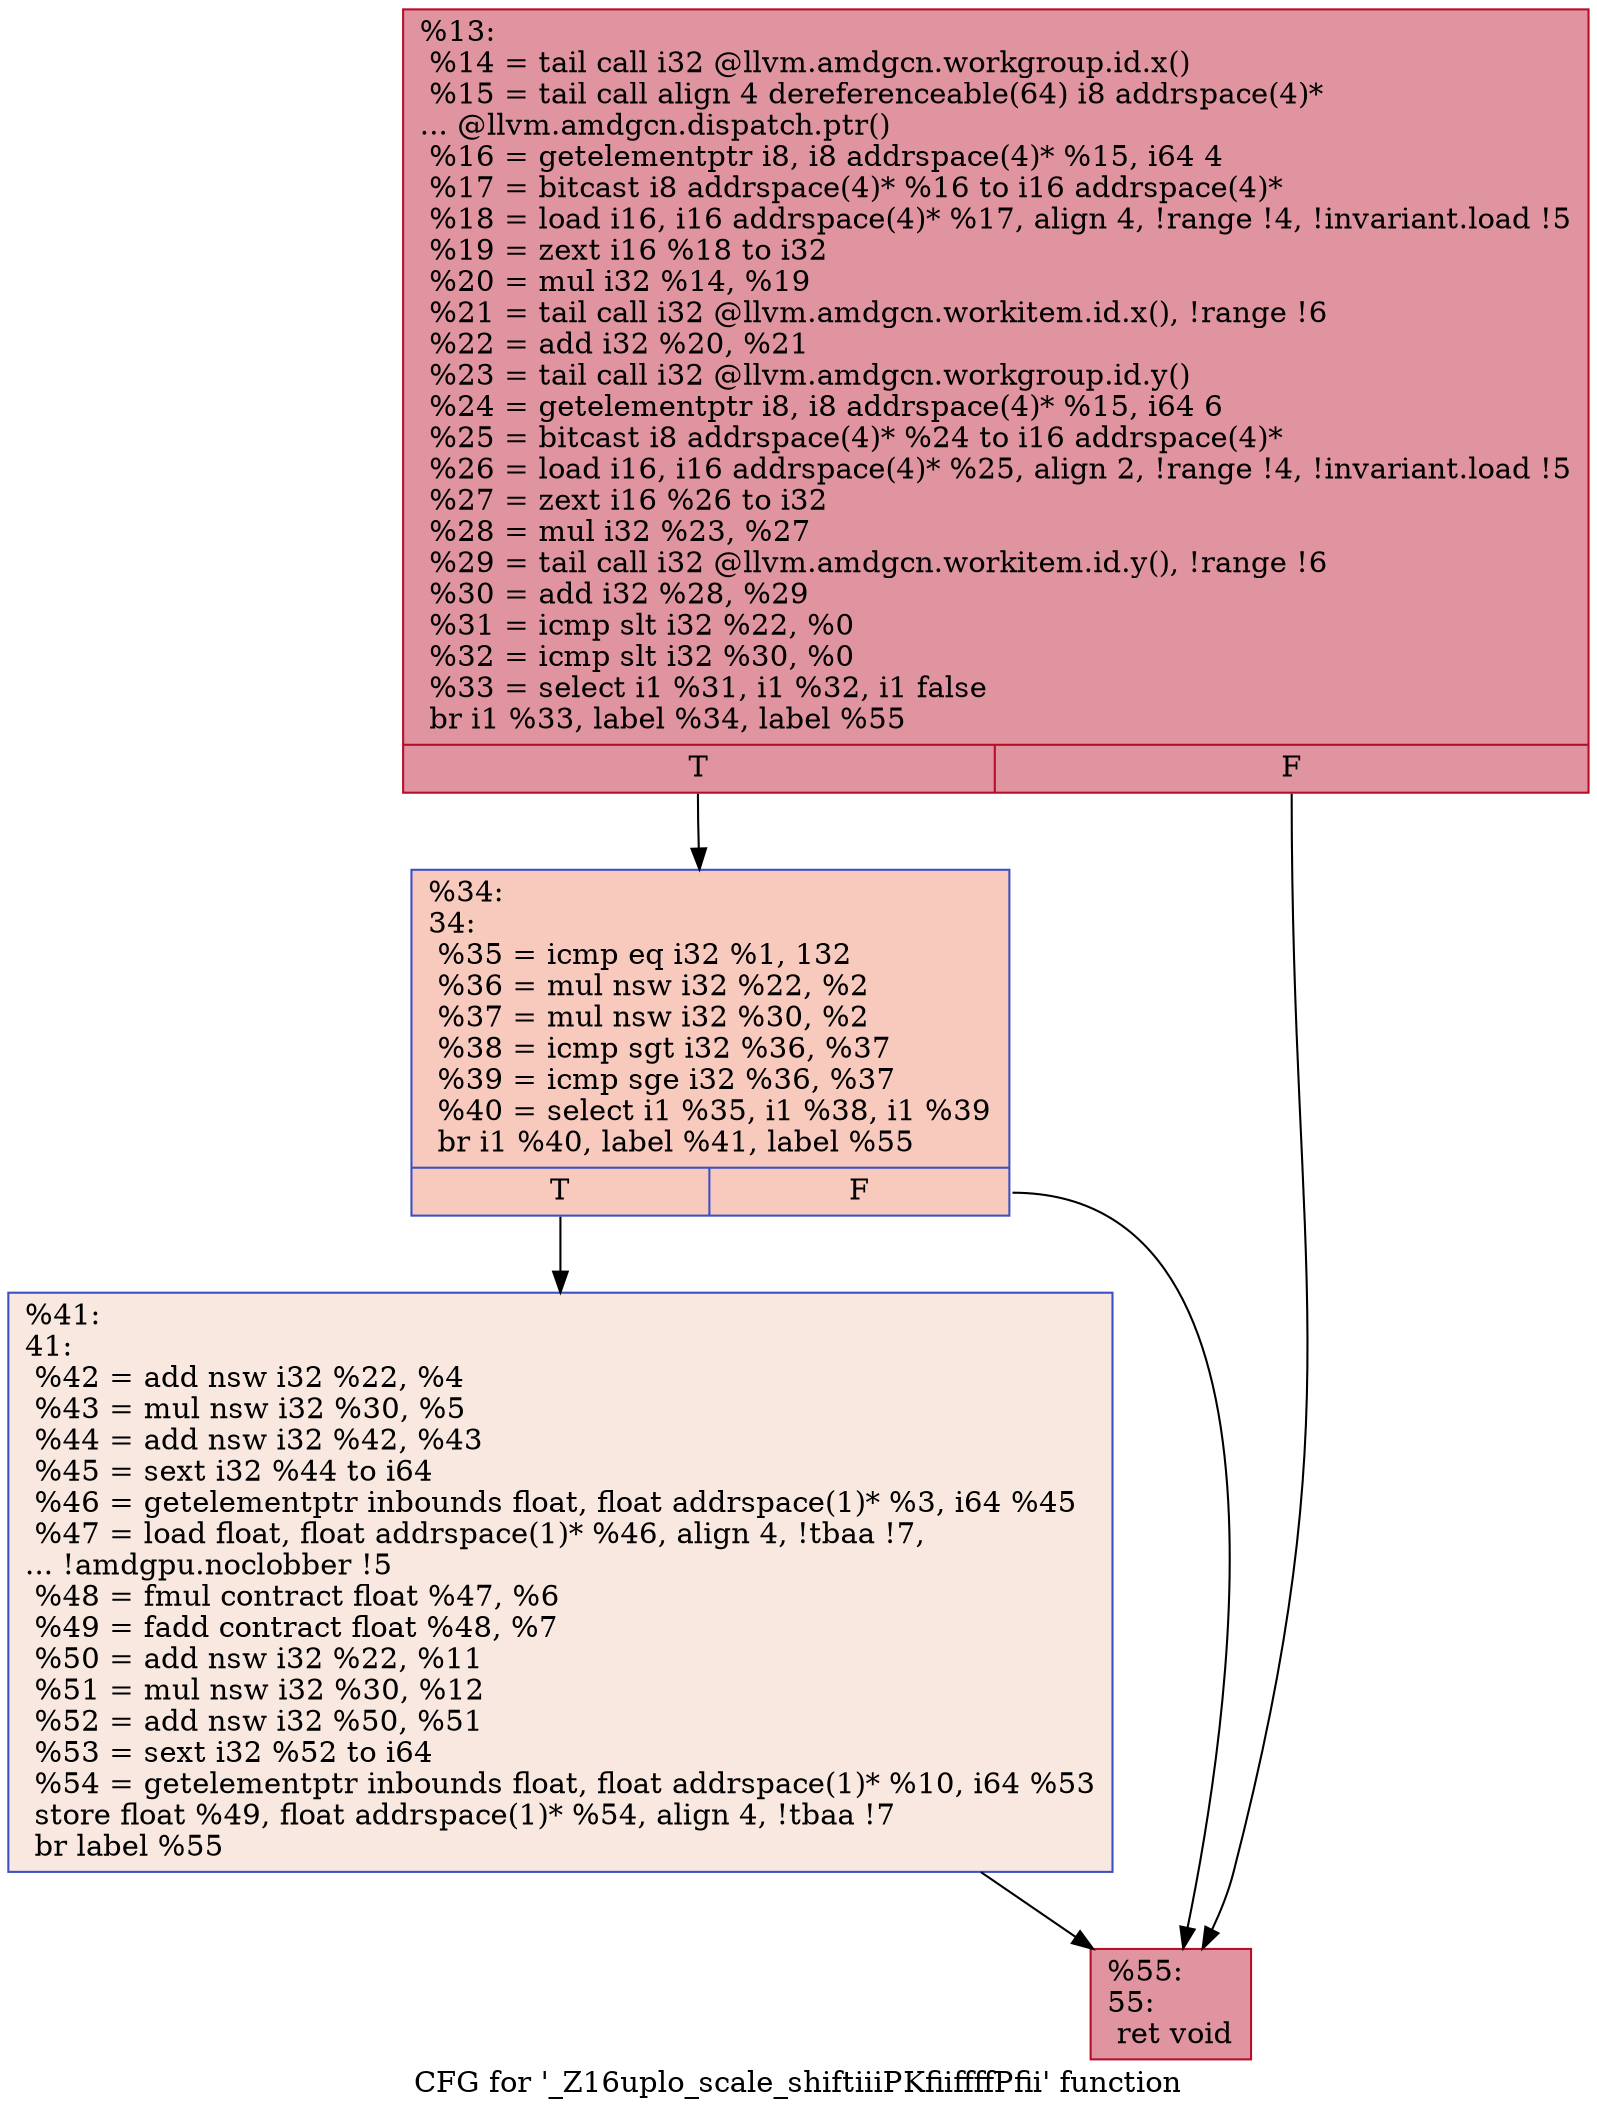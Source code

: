 digraph "CFG for '_Z16uplo_scale_shiftiiiPKfiiffffPfii' function" {
	label="CFG for '_Z16uplo_scale_shiftiiiPKfiiffffPfii' function";

	Node0x62fcb50 [shape=record,color="#b70d28ff", style=filled, fillcolor="#b70d2870",label="{%13:\l  %14 = tail call i32 @llvm.amdgcn.workgroup.id.x()\l  %15 = tail call align 4 dereferenceable(64) i8 addrspace(4)*\l... @llvm.amdgcn.dispatch.ptr()\l  %16 = getelementptr i8, i8 addrspace(4)* %15, i64 4\l  %17 = bitcast i8 addrspace(4)* %16 to i16 addrspace(4)*\l  %18 = load i16, i16 addrspace(4)* %17, align 4, !range !4, !invariant.load !5\l  %19 = zext i16 %18 to i32\l  %20 = mul i32 %14, %19\l  %21 = tail call i32 @llvm.amdgcn.workitem.id.x(), !range !6\l  %22 = add i32 %20, %21\l  %23 = tail call i32 @llvm.amdgcn.workgroup.id.y()\l  %24 = getelementptr i8, i8 addrspace(4)* %15, i64 6\l  %25 = bitcast i8 addrspace(4)* %24 to i16 addrspace(4)*\l  %26 = load i16, i16 addrspace(4)* %25, align 2, !range !4, !invariant.load !5\l  %27 = zext i16 %26 to i32\l  %28 = mul i32 %23, %27\l  %29 = tail call i32 @llvm.amdgcn.workitem.id.y(), !range !6\l  %30 = add i32 %28, %29\l  %31 = icmp slt i32 %22, %0\l  %32 = icmp slt i32 %30, %0\l  %33 = select i1 %31, i1 %32, i1 false\l  br i1 %33, label %34, label %55\l|{<s0>T|<s1>F}}"];
	Node0x62fcb50:s0 -> Node0x6301300;
	Node0x62fcb50:s1 -> Node0x6301390;
	Node0x6301300 [shape=record,color="#3d50c3ff", style=filled, fillcolor="#ef886b70",label="{%34:\l34:                                               \l  %35 = icmp eq i32 %1, 132\l  %36 = mul nsw i32 %22, %2\l  %37 = mul nsw i32 %30, %2\l  %38 = icmp sgt i32 %36, %37\l  %39 = icmp sge i32 %36, %37\l  %40 = select i1 %35, i1 %38, i1 %39\l  br i1 %40, label %41, label %55\l|{<s0>T|<s1>F}}"];
	Node0x6301300:s0 -> Node0x6301850;
	Node0x6301300:s1 -> Node0x6301390;
	Node0x6301850 [shape=record,color="#3d50c3ff", style=filled, fillcolor="#f1ccb870",label="{%41:\l41:                                               \l  %42 = add nsw i32 %22, %4\l  %43 = mul nsw i32 %30, %5\l  %44 = add nsw i32 %42, %43\l  %45 = sext i32 %44 to i64\l  %46 = getelementptr inbounds float, float addrspace(1)* %3, i64 %45\l  %47 = load float, float addrspace(1)* %46, align 4, !tbaa !7,\l... !amdgpu.noclobber !5\l  %48 = fmul contract float %47, %6\l  %49 = fadd contract float %48, %7\l  %50 = add nsw i32 %22, %11\l  %51 = mul nsw i32 %30, %12\l  %52 = add nsw i32 %50, %51\l  %53 = sext i32 %52 to i64\l  %54 = getelementptr inbounds float, float addrspace(1)* %10, i64 %53\l  store float %49, float addrspace(1)* %54, align 4, !tbaa !7\l  br label %55\l}"];
	Node0x6301850 -> Node0x6301390;
	Node0x6301390 [shape=record,color="#b70d28ff", style=filled, fillcolor="#b70d2870",label="{%55:\l55:                                               \l  ret void\l}"];
}
